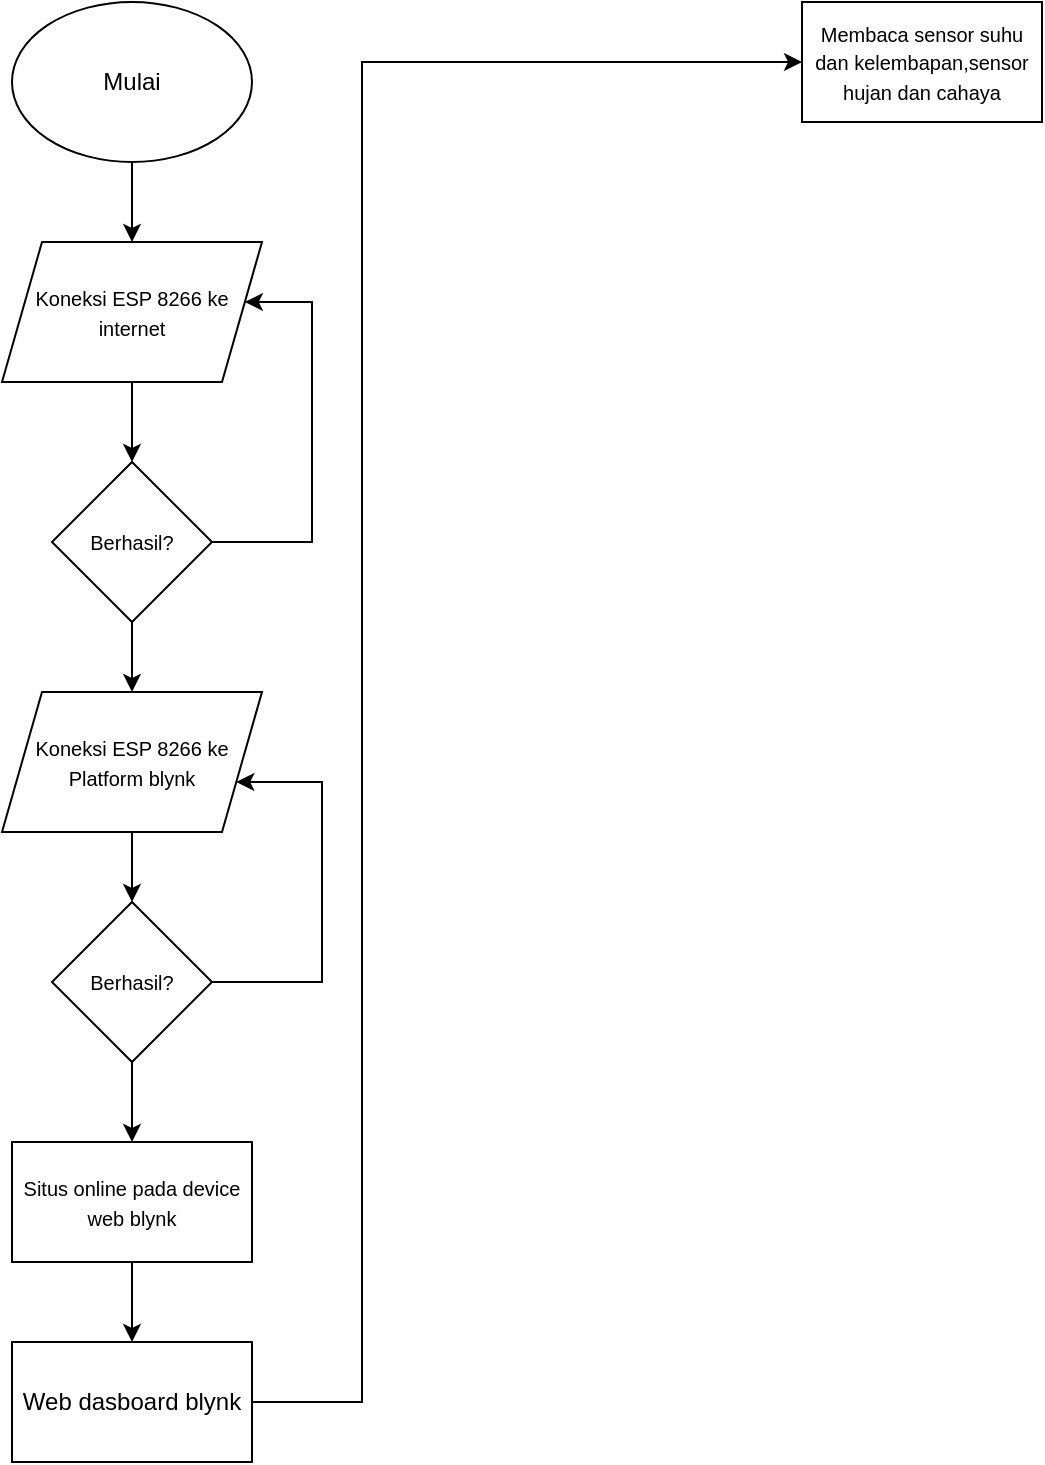 <mxfile version="21.1.6" type="github">
  <diagram name="Page-1" id="zEenxiM1ftg-XQKxr-S7">
    <mxGraphModel dx="1323" dy="675" grid="1" gridSize="10" guides="1" tooltips="1" connect="1" arrows="1" fold="1" page="1" pageScale="1" pageWidth="850" pageHeight="1100" math="0" shadow="0">
      <root>
        <mxCell id="0" />
        <mxCell id="1" parent="0" />
        <mxCell id="y-kRnRBMzpcOdpwqVINh-3" value="" style="edgeStyle=orthogonalEdgeStyle;rounded=0;orthogonalLoop=1;jettySize=auto;html=1;" edge="1" parent="1" source="y-kRnRBMzpcOdpwqVINh-1" target="y-kRnRBMzpcOdpwqVINh-2">
          <mxGeometry relative="1" as="geometry" />
        </mxCell>
        <mxCell id="y-kRnRBMzpcOdpwqVINh-1" value="Mulai" style="ellipse;whiteSpace=wrap;html=1;" vertex="1" parent="1">
          <mxGeometry x="155" y="160" width="120" height="80" as="geometry" />
        </mxCell>
        <mxCell id="y-kRnRBMzpcOdpwqVINh-5" value="" style="edgeStyle=orthogonalEdgeStyle;rounded=0;orthogonalLoop=1;jettySize=auto;html=1;" edge="1" parent="1" source="y-kRnRBMzpcOdpwqVINh-2" target="y-kRnRBMzpcOdpwqVINh-4">
          <mxGeometry relative="1" as="geometry" />
        </mxCell>
        <mxCell id="y-kRnRBMzpcOdpwqVINh-2" value="&lt;font style=&quot;font-size: 10px;&quot;&gt;Koneksi ESP 8266 ke internet&lt;/font&gt;" style="shape=parallelogram;perimeter=parallelogramPerimeter;whiteSpace=wrap;html=1;fixedSize=1;" vertex="1" parent="1">
          <mxGeometry x="150" y="280" width="130" height="70" as="geometry" />
        </mxCell>
        <mxCell id="y-kRnRBMzpcOdpwqVINh-6" style="edgeStyle=orthogonalEdgeStyle;rounded=0;orthogonalLoop=1;jettySize=auto;html=1;" edge="1" parent="1" source="y-kRnRBMzpcOdpwqVINh-4" target="y-kRnRBMzpcOdpwqVINh-2">
          <mxGeometry relative="1" as="geometry">
            <mxPoint x="285" y="300" as="targetPoint" />
            <Array as="points">
              <mxPoint x="305" y="430" />
              <mxPoint x="305" y="310" />
            </Array>
          </mxGeometry>
        </mxCell>
        <mxCell id="y-kRnRBMzpcOdpwqVINh-8" value="" style="edgeStyle=orthogonalEdgeStyle;rounded=0;orthogonalLoop=1;jettySize=auto;html=1;" edge="1" parent="1" source="y-kRnRBMzpcOdpwqVINh-4" target="y-kRnRBMzpcOdpwqVINh-7">
          <mxGeometry relative="1" as="geometry" />
        </mxCell>
        <mxCell id="y-kRnRBMzpcOdpwqVINh-4" value="&lt;font style=&quot;font-size: 10px;&quot;&gt;Berhasil?&lt;/font&gt;" style="rhombus;whiteSpace=wrap;html=1;" vertex="1" parent="1">
          <mxGeometry x="175" y="390" width="80" height="80" as="geometry" />
        </mxCell>
        <mxCell id="y-kRnRBMzpcOdpwqVINh-10" value="" style="edgeStyle=orthogonalEdgeStyle;rounded=0;orthogonalLoop=1;jettySize=auto;html=1;" edge="1" parent="1" source="y-kRnRBMzpcOdpwqVINh-7" target="y-kRnRBMzpcOdpwqVINh-9">
          <mxGeometry relative="1" as="geometry" />
        </mxCell>
        <mxCell id="y-kRnRBMzpcOdpwqVINh-7" value="&lt;font style=&quot;font-size: 10px;&quot;&gt;Koneksi ESP 8266 ke Platform blynk&lt;/font&gt;" style="shape=parallelogram;perimeter=parallelogramPerimeter;whiteSpace=wrap;html=1;fixedSize=1;" vertex="1" parent="1">
          <mxGeometry x="150" y="505" width="130" height="70" as="geometry" />
        </mxCell>
        <mxCell id="y-kRnRBMzpcOdpwqVINh-11" style="edgeStyle=orthogonalEdgeStyle;rounded=0;orthogonalLoop=1;jettySize=auto;html=1;" edge="1" parent="1" source="y-kRnRBMzpcOdpwqVINh-9" target="y-kRnRBMzpcOdpwqVINh-7">
          <mxGeometry relative="1" as="geometry">
            <mxPoint x="325" y="540" as="targetPoint" />
            <Array as="points">
              <mxPoint x="310" y="650" />
              <mxPoint x="310" y="550" />
            </Array>
          </mxGeometry>
        </mxCell>
        <mxCell id="y-kRnRBMzpcOdpwqVINh-13" value="" style="edgeStyle=orthogonalEdgeStyle;rounded=0;orthogonalLoop=1;jettySize=auto;html=1;" edge="1" parent="1" source="y-kRnRBMzpcOdpwqVINh-9" target="y-kRnRBMzpcOdpwqVINh-12">
          <mxGeometry relative="1" as="geometry" />
        </mxCell>
        <mxCell id="y-kRnRBMzpcOdpwqVINh-9" value="&lt;font style=&quot;font-size: 10px;&quot;&gt;Berhasil?&lt;/font&gt;" style="rhombus;whiteSpace=wrap;html=1;" vertex="1" parent="1">
          <mxGeometry x="175" y="610" width="80" height="80" as="geometry" />
        </mxCell>
        <mxCell id="y-kRnRBMzpcOdpwqVINh-15" value="" style="edgeStyle=orthogonalEdgeStyle;rounded=0;orthogonalLoop=1;jettySize=auto;html=1;" edge="1" parent="1" source="y-kRnRBMzpcOdpwqVINh-12" target="y-kRnRBMzpcOdpwqVINh-14">
          <mxGeometry relative="1" as="geometry" />
        </mxCell>
        <mxCell id="y-kRnRBMzpcOdpwqVINh-12" value="&lt;font style=&quot;font-size: 10px;&quot;&gt;Situs online pada device web blynk&lt;/font&gt;" style="whiteSpace=wrap;html=1;" vertex="1" parent="1">
          <mxGeometry x="155" y="730" width="120" height="60" as="geometry" />
        </mxCell>
        <mxCell id="y-kRnRBMzpcOdpwqVINh-16" style="edgeStyle=orthogonalEdgeStyle;rounded=0;orthogonalLoop=1;jettySize=auto;html=1;" edge="1" parent="1" source="y-kRnRBMzpcOdpwqVINh-14">
          <mxGeometry relative="1" as="geometry">
            <mxPoint x="550" y="190" as="targetPoint" />
            <Array as="points">
              <mxPoint x="330" y="860" />
              <mxPoint x="330" y="190" />
            </Array>
          </mxGeometry>
        </mxCell>
        <mxCell id="y-kRnRBMzpcOdpwqVINh-14" value="Web dasboard blynk" style="whiteSpace=wrap;html=1;" vertex="1" parent="1">
          <mxGeometry x="155" y="830" width="120" height="60" as="geometry" />
        </mxCell>
        <mxCell id="y-kRnRBMzpcOdpwqVINh-17" value="&lt;font style=&quot;font-size: 10px;&quot;&gt;Membaca sensor suhu dan kelembapan,sensor hujan dan cahaya&lt;/font&gt;" style="rounded=0;whiteSpace=wrap;html=1;" vertex="1" parent="1">
          <mxGeometry x="550" y="160" width="120" height="60" as="geometry" />
        </mxCell>
      </root>
    </mxGraphModel>
  </diagram>
</mxfile>
